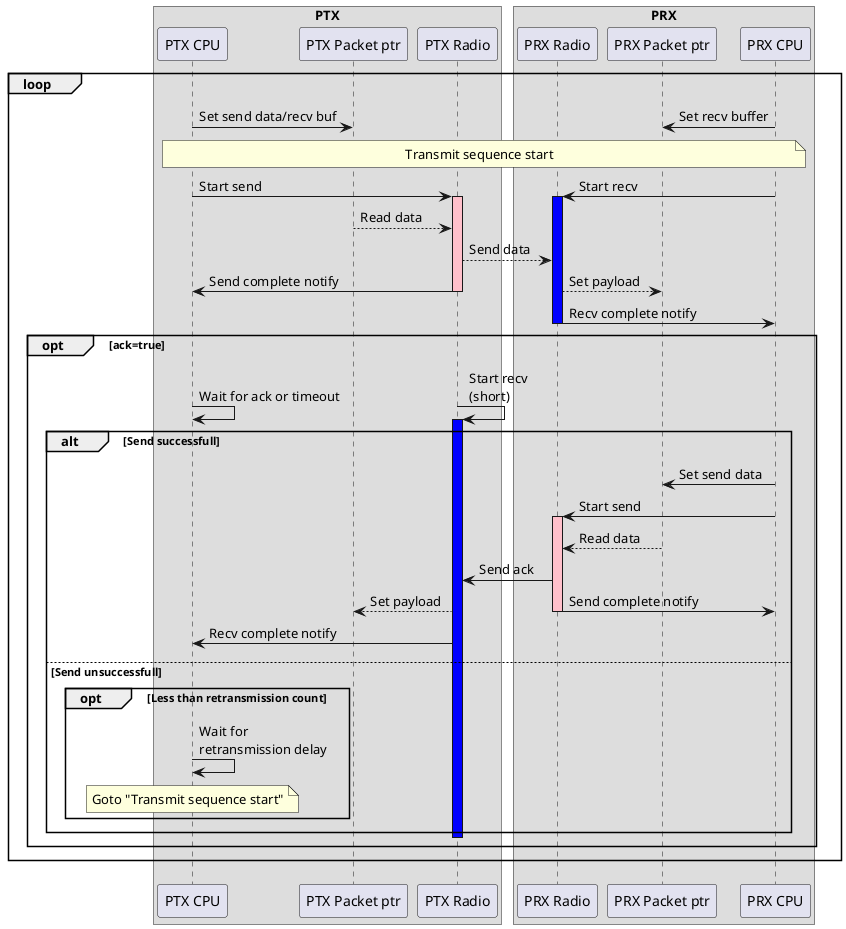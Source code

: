 @startuml
!pragma teoz true

box "PTX"
  participant "PTX CPU"
  participant "PTX Packet ptr"
  participant "PTX Radio"
end box
box "PRX"
    participant "PRX Radio"
    participant "PRX Packet ptr"
    participant "PRX CPU"
end box

loop
"PRX CPU"-> "PRX Packet ptr": Set recv buffer
& "PTX CPU"->"PTX Packet ptr": Set send data/recv buf
note across: Transmit sequence start
"PTX CPU"->"PTX Radio": Start send
activate "PTX Radio" #pink
& "PRX CPU"->"PRX Radio": Start recv
activate "PRX Radio" #blue
"PTX Packet ptr"-->"PTX Radio": Read data
"PTX Radio"-->"PRX Radio": Send data
"PTX Radio"->"PTX CPU": Send complete notify
deactivate "PTX Radio"
& "PRX Radio"-->"PRX Packet ptr": Set payload
"PRX Radio"->"PRX CPU": Recv complete notify
deactivate "PRX Radio"
opt ack=true
    "PTX Radio"->"PTX Radio": Start recv\n(short)
    activate "PTX Radio" #blue
    & "PTX CPU"->"PTX CPU": Wait for ack or timeout
    alt Send successfull
        "PRX CPU"->"PRX Packet ptr": Set send data
        "PRX CPU"->"PRX Radio": Start send
        activate "PRX Radio" #pink
        "PRX Packet ptr"-->"PRX Radio": Read data
        "PRX Radio"->"PTX Radio": Send ack
        "PRX Radio"->"PRX CPU": Send complete notify
        deactivate "PRX Radio"
        & "PTX Radio"-->"PTX Packet ptr": Set payload
        "PTX Radio"->"PTX CPU": Recv complete notify
    else Send unsuccessfull
        opt Less than retransmission count
            "PTX CPU"->"PTX CPU": Wait for\nretransmission delay
            note over "PTX CPU": Goto "Transmit sequence start"
        end
        deactivate "PTX Radio"
    end
end
@enduml